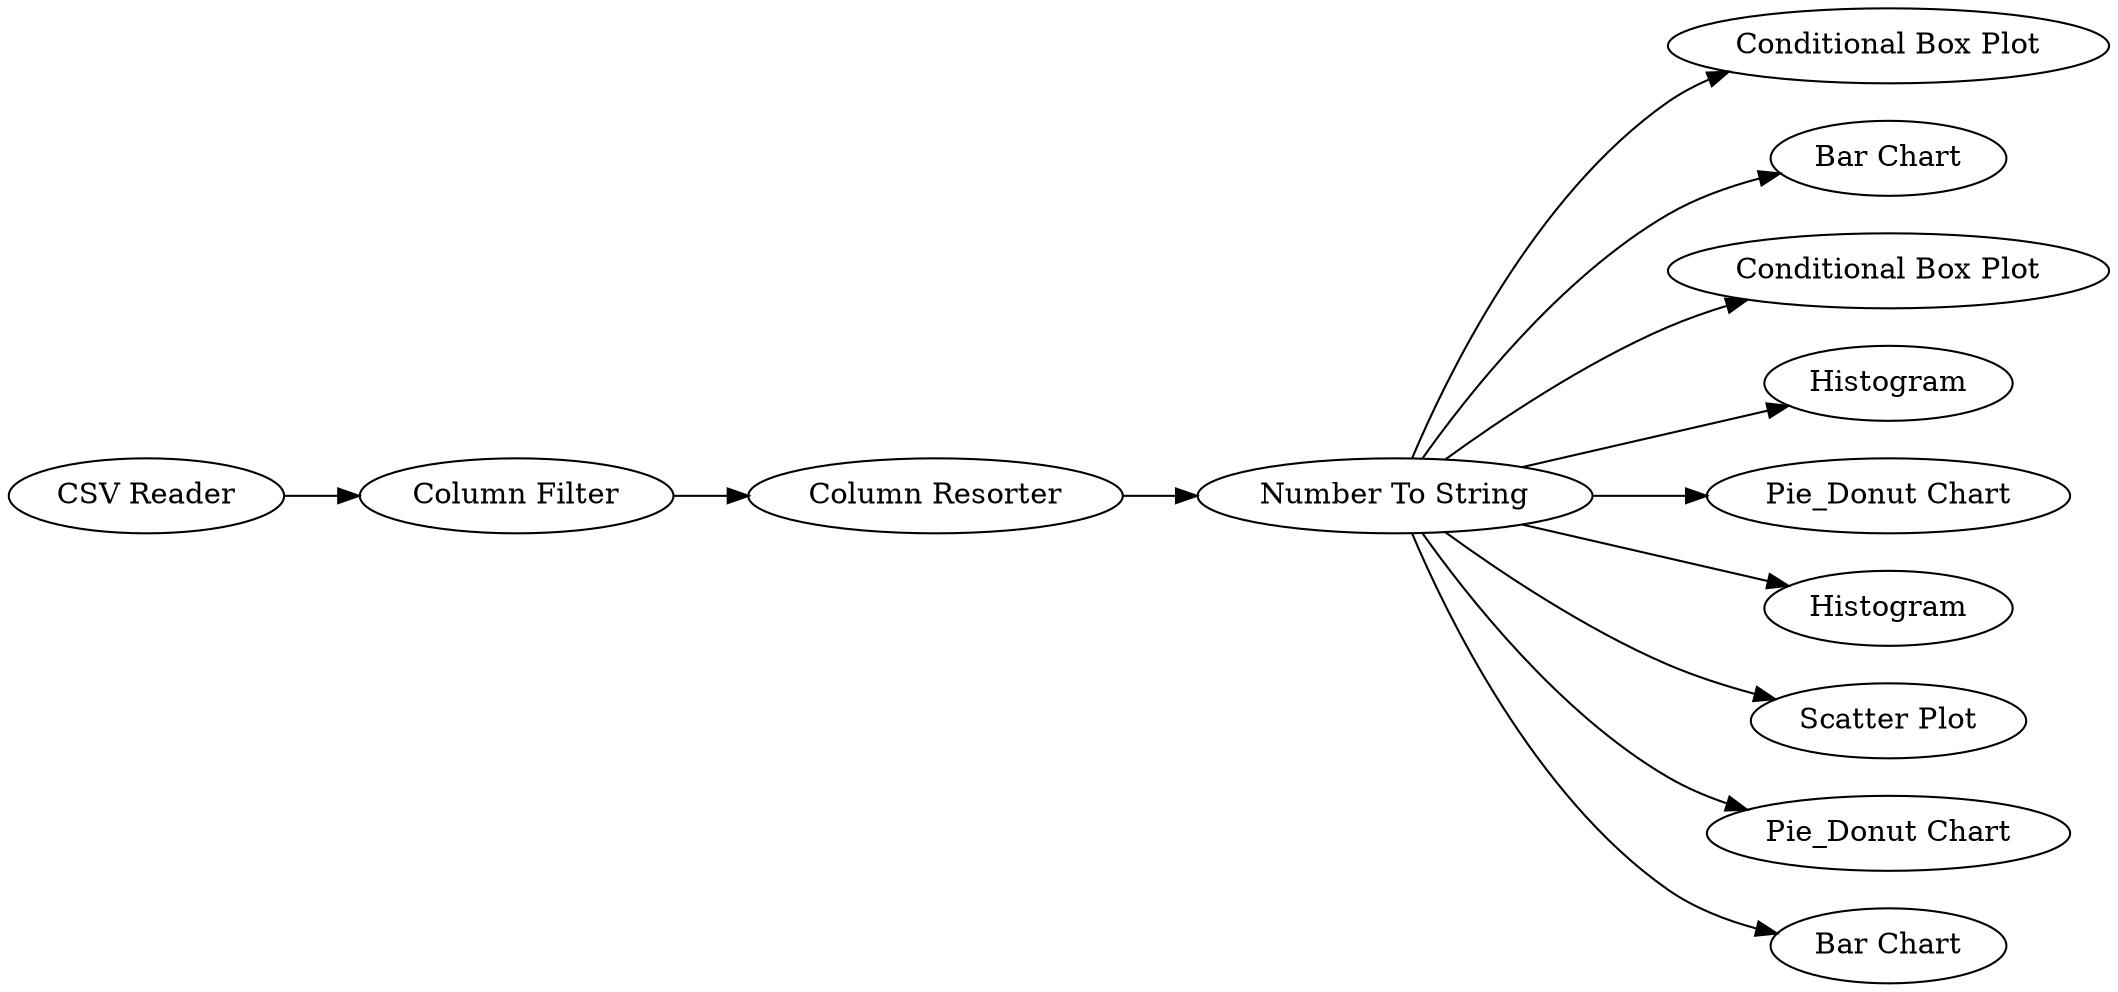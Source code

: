digraph {
	5 -> 14
	5 -> 8
	3 -> 2
	5 -> 13
	5 -> 12
	5 -> 7
	5 -> 15
	5 -> 10
	5 -> 6
	2 -> 5
	5 -> 9
	1 -> 3
	5 [label="Number To String"]
	13 [label="Conditional Box Plot"]
	1 [label="CSV Reader"]
	7 [label="Pie_Donut Chart"]
	9 [label="Bar Chart"]
	10 [label="Scatter Plot"]
	6 [label="Pie_Donut Chart"]
	8 [label="Bar Chart"]
	15 [label=Histogram]
	14 [label="Conditional Box Plot"]
	3 [label="Column Filter"]
	2 [label="Column Resorter"]
	12 [label=Histogram]
	rankdir=LR
}
